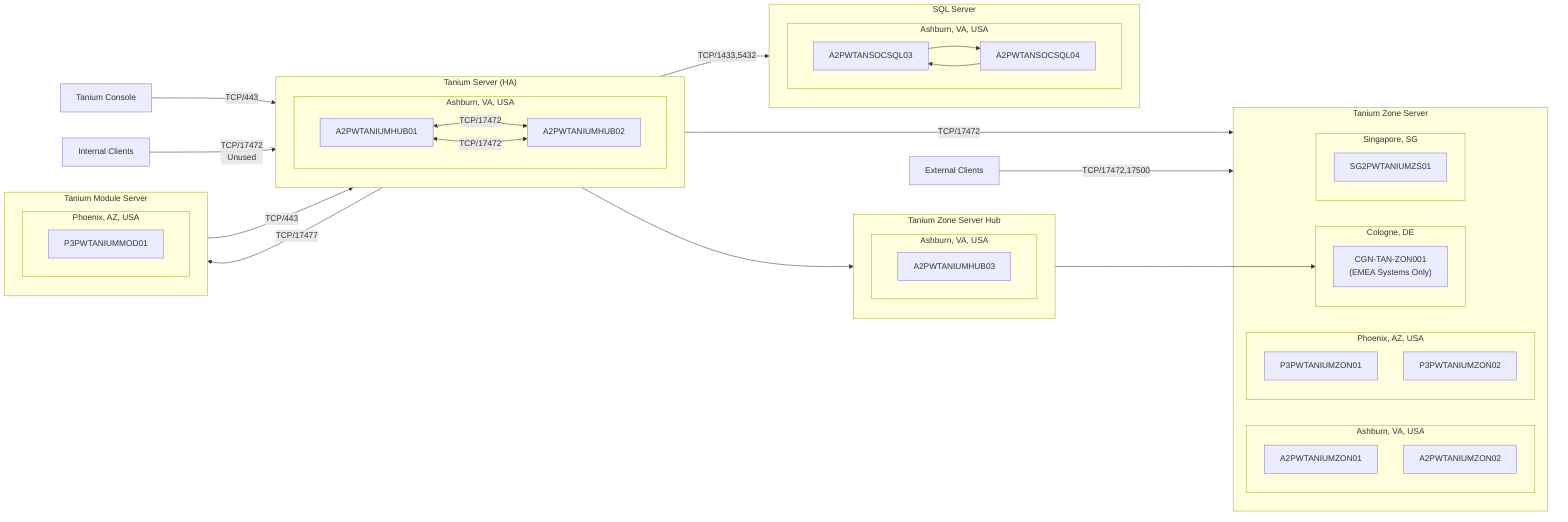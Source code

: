 graph LR
    subgraph TS["Tanium Server (HA)"]
        subgraph MS_A2["Ashburn, VA, USA"]
            TS_A2_1["A2PWTANIUMHUB01"]
            TS_A2_2["A2PWTANIUMHUB02"]
            TS_A2_1 <-->|"TCP/17472"| TS_A2_2
            TS_A2_2 <-->|"TCP/17472"| TS_A2_1
        end
    end
    subgraph MS["Tanium Module Server"]
        subgraph MS_P3["Phoenix, AZ, USA"]
            MS_P3_1["P3PWTANIUMMOD01"]
        end
    end
    subgraph ZS["Tanium Zone Server"]
        subgraph ZS_A2["Ashburn, VA, USA"]
            ZS_A2_1["A2PWTANIUMZON01"]
            ZS_A2_2["A2PWTANIUMZON02"]
        end
        subgraph ZS_P3["Phoenix, AZ, USA"]
            ZS_P3_1["P3PWTANIUMZON01"]
            ZS_P3_2["P3PWTANIUMZON02"]
        end
        subgraph ZS_CGN["Cologne, DE"]
            ZS_CGN_1["CGN-TAN-ZON001<br>(EMEA Systems Only)"]
        end
        subgraph ZS_SG2["Singapore, SG"]
            ZS_SG2_1["SG2PWTANIUMZS01"]
        end
    end
    subgraph ZH["Tanium Zone Server Hub"]
        subgraph ZH_A2["Ashburn, VA, USA"]
            ZH_A2_1["A2PWTANIUMHUB03"]
        end
    end
    subgraph SQL["SQL Server"]
        subgraph SQL_A2["Ashburn, VA, USA"]
            SQL_A2_3["A2PWTANSOCSQL03"]
            SQL_A2_4["A2PWTANSOCSQL04"]
            SQL_A2_3 --> SQL_A2_4
            SQL_A2_4 --> SQL_A2_3
        end
    end
    External["External Clients"]
    Internal["Internal Clients"]
    Console["Tanium Console"]

    TS -->|"TCP/17477"| MS
    TS -->|"TCP/1433,5432"| SQL
    TS --> ZH
    TS -->|"TCP/17472"| ZS
    Console -->|"TCP/443"| TS
    Internal -->|"TCP/17472<br>Unused"| TS
    MS -->|"TCP/443"| TS
    ZH --> ZS_CGN
    External -->|"TCP/17472,17500"| ZS